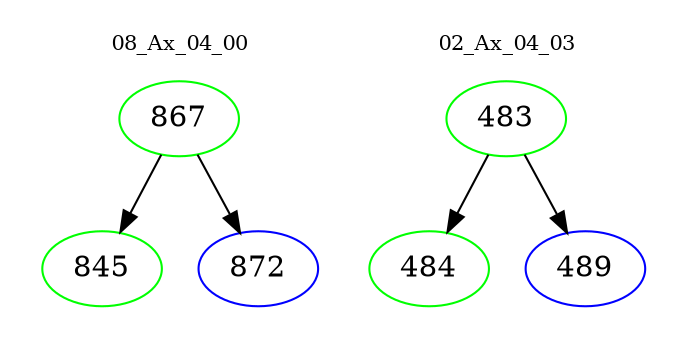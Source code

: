 digraph{
subgraph cluster_0 {
color = white
label = "08_Ax_04_00";
fontsize=10;
T0_867 [label="867", color="green"]
T0_867 -> T0_845 [color="black"]
T0_845 [label="845", color="green"]
T0_867 -> T0_872 [color="black"]
T0_872 [label="872", color="blue"]
}
subgraph cluster_1 {
color = white
label = "02_Ax_04_03";
fontsize=10;
T1_483 [label="483", color="green"]
T1_483 -> T1_484 [color="black"]
T1_484 [label="484", color="green"]
T1_483 -> T1_489 [color="black"]
T1_489 [label="489", color="blue"]
}
}
